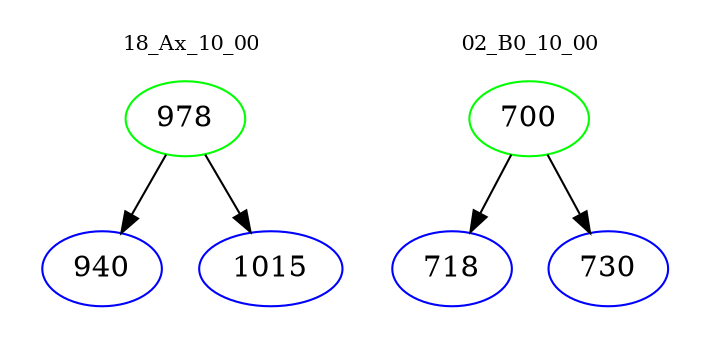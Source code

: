 digraph{
subgraph cluster_0 {
color = white
label = "18_Ax_10_00";
fontsize=10;
T0_978 [label="978", color="green"]
T0_978 -> T0_940 [color="black"]
T0_940 [label="940", color="blue"]
T0_978 -> T0_1015 [color="black"]
T0_1015 [label="1015", color="blue"]
}
subgraph cluster_1 {
color = white
label = "02_B0_10_00";
fontsize=10;
T1_700 [label="700", color="green"]
T1_700 -> T1_718 [color="black"]
T1_718 [label="718", color="blue"]
T1_700 -> T1_730 [color="black"]
T1_730 [label="730", color="blue"]
}
}

